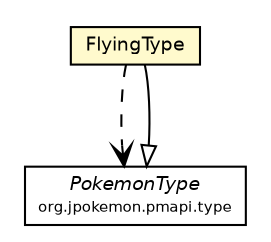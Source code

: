 #!/usr/local/bin/dot
#
# Class diagram 
# Generated by UMLGraph version 5.2 (http://www.umlgraph.org/)
#

digraph G {
	edge [fontname="Helvetica",fontsize=10,labelfontname="Helvetica",labelfontsize=10];
	node [fontname="Helvetica",fontsize=10,shape=plaintext];
	nodesep=0.25;
	ranksep=0.5;
	// org.jpokemon.pmapi.type.classic.FlyingType
	c1715 [label=<<table title="org.jpokemon.pmapi.type.classic.FlyingType" border="0" cellborder="1" cellspacing="0" cellpadding="2" port="p" bgcolor="lemonChiffon" href="./FlyingType.html">
		<tr><td><table border="0" cellspacing="0" cellpadding="1">
<tr><td align="center" balign="center"> FlyingType </td></tr>
		</table></td></tr>
		</table>>, fontname="Helvetica", fontcolor="black", fontsize=9.0];
	// org.jpokemon.pmapi.type.PokemonType
	c1722 [label=<<table title="org.jpokemon.pmapi.type.PokemonType" border="0" cellborder="1" cellspacing="0" cellpadding="2" port="p" href="../PokemonType.html">
		<tr><td><table border="0" cellspacing="0" cellpadding="1">
<tr><td align="center" balign="center"><font face="Helvetica-Oblique"> PokemonType </font></td></tr>
<tr><td align="center" balign="center"><font point-size="7.0"> org.jpokemon.pmapi.type </font></td></tr>
		</table></td></tr>
		</table>>, fontname="Helvetica", fontcolor="black", fontsize=9.0];
	//org.jpokemon.pmapi.type.classic.FlyingType extends org.jpokemon.pmapi.type.PokemonType
	c1722:p -> c1715:p [dir=back,arrowtail=empty];
	// org.jpokemon.pmapi.type.classic.FlyingType DEPEND org.jpokemon.pmapi.type.PokemonType
	c1715:p -> c1722:p [taillabel="", label="", headlabel="", fontname="Helvetica", fontcolor="black", fontsize=10.0, color="black", arrowhead=open, style=dashed];
}

